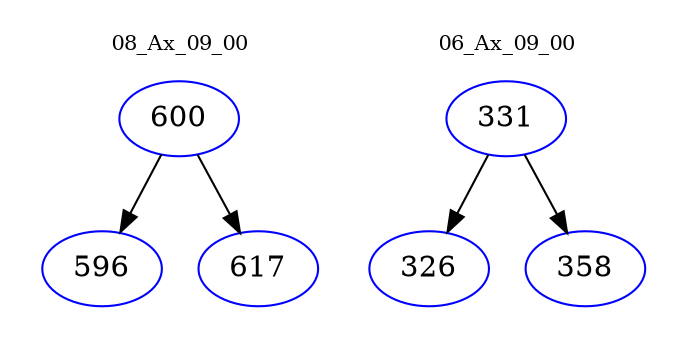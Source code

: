 digraph{
subgraph cluster_0 {
color = white
label = "08_Ax_09_00";
fontsize=10;
T0_600 [label="600", color="blue"]
T0_600 -> T0_596 [color="black"]
T0_596 [label="596", color="blue"]
T0_600 -> T0_617 [color="black"]
T0_617 [label="617", color="blue"]
}
subgraph cluster_1 {
color = white
label = "06_Ax_09_00";
fontsize=10;
T1_331 [label="331", color="blue"]
T1_331 -> T1_326 [color="black"]
T1_326 [label="326", color="blue"]
T1_331 -> T1_358 [color="black"]
T1_358 [label="358", color="blue"]
}
}
